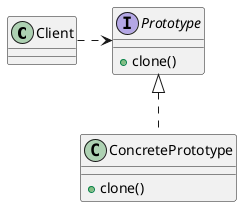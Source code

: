 @startuml
class Client{}

interface Prototype{
    + clone()
}

class ConcretePrototype{
    + clone()
}

Prototype <|.. ConcretePrototype
Prototype <.left. Client

@enduml